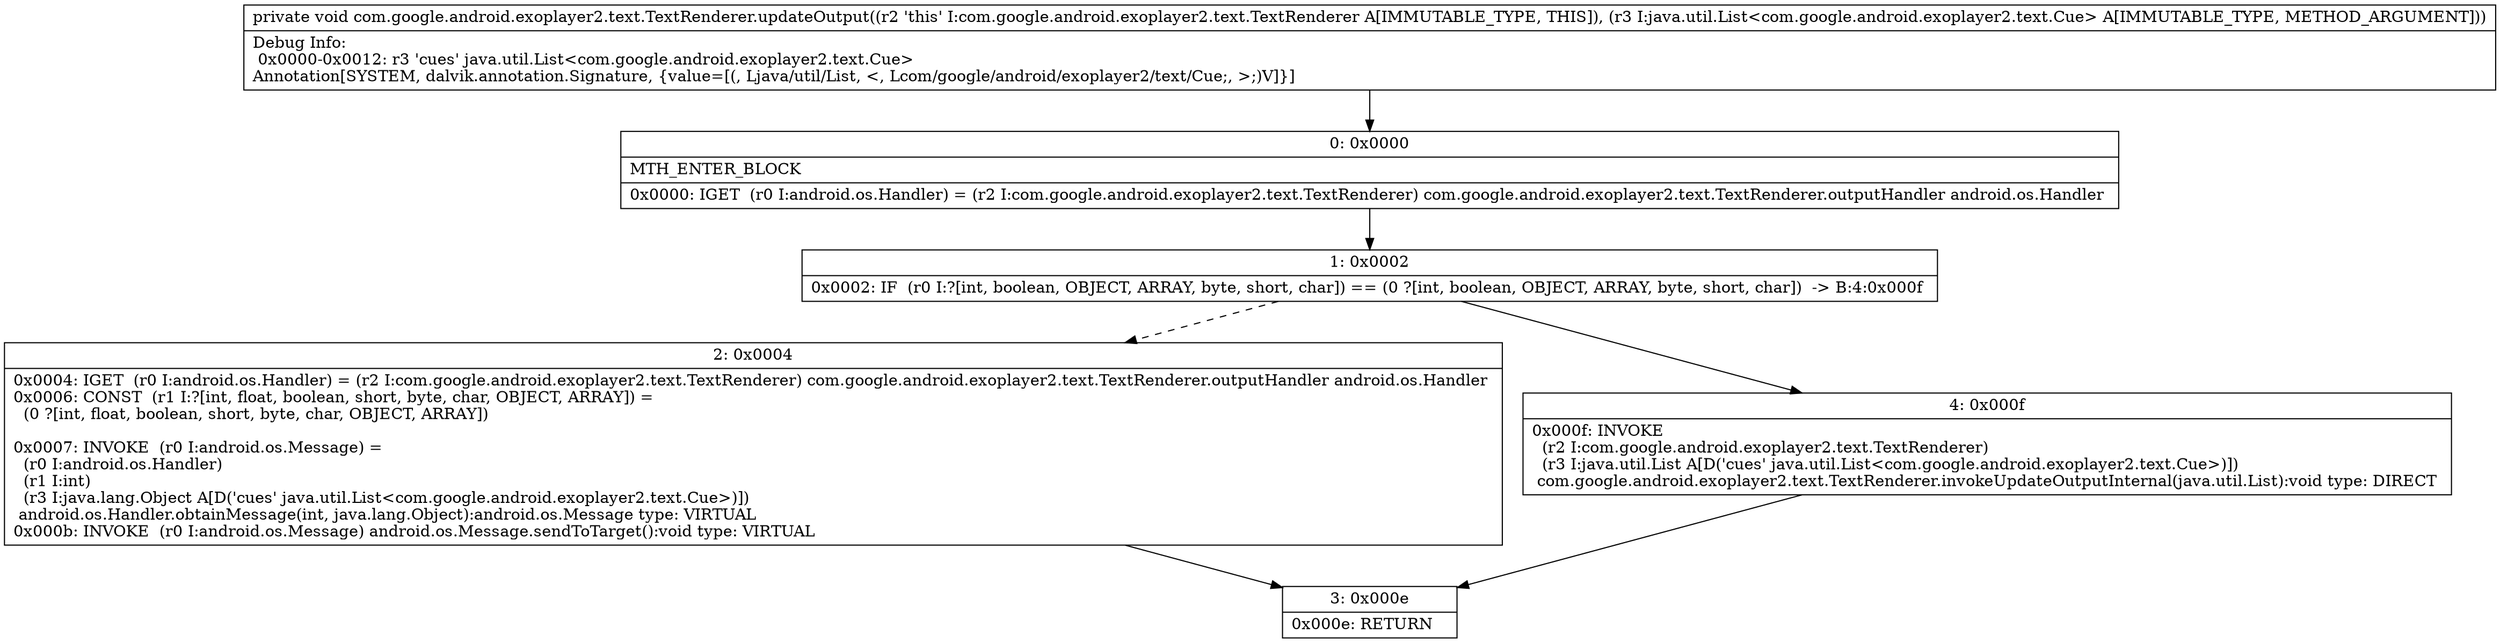 digraph "CFG forcom.google.android.exoplayer2.text.TextRenderer.updateOutput(Ljava\/util\/List;)V" {
Node_0 [shape=record,label="{0\:\ 0x0000|MTH_ENTER_BLOCK\l|0x0000: IGET  (r0 I:android.os.Handler) = (r2 I:com.google.android.exoplayer2.text.TextRenderer) com.google.android.exoplayer2.text.TextRenderer.outputHandler android.os.Handler \l}"];
Node_1 [shape=record,label="{1\:\ 0x0002|0x0002: IF  (r0 I:?[int, boolean, OBJECT, ARRAY, byte, short, char]) == (0 ?[int, boolean, OBJECT, ARRAY, byte, short, char])  \-\> B:4:0x000f \l}"];
Node_2 [shape=record,label="{2\:\ 0x0004|0x0004: IGET  (r0 I:android.os.Handler) = (r2 I:com.google.android.exoplayer2.text.TextRenderer) com.google.android.exoplayer2.text.TextRenderer.outputHandler android.os.Handler \l0x0006: CONST  (r1 I:?[int, float, boolean, short, byte, char, OBJECT, ARRAY]) = \l  (0 ?[int, float, boolean, short, byte, char, OBJECT, ARRAY])\l \l0x0007: INVOKE  (r0 I:android.os.Message) = \l  (r0 I:android.os.Handler)\l  (r1 I:int)\l  (r3 I:java.lang.Object A[D('cues' java.util.List\<com.google.android.exoplayer2.text.Cue\>)])\l android.os.Handler.obtainMessage(int, java.lang.Object):android.os.Message type: VIRTUAL \l0x000b: INVOKE  (r0 I:android.os.Message) android.os.Message.sendToTarget():void type: VIRTUAL \l}"];
Node_3 [shape=record,label="{3\:\ 0x000e|0x000e: RETURN   \l}"];
Node_4 [shape=record,label="{4\:\ 0x000f|0x000f: INVOKE  \l  (r2 I:com.google.android.exoplayer2.text.TextRenderer)\l  (r3 I:java.util.List A[D('cues' java.util.List\<com.google.android.exoplayer2.text.Cue\>)])\l com.google.android.exoplayer2.text.TextRenderer.invokeUpdateOutputInternal(java.util.List):void type: DIRECT \l}"];
MethodNode[shape=record,label="{private void com.google.android.exoplayer2.text.TextRenderer.updateOutput((r2 'this' I:com.google.android.exoplayer2.text.TextRenderer A[IMMUTABLE_TYPE, THIS]), (r3 I:java.util.List\<com.google.android.exoplayer2.text.Cue\> A[IMMUTABLE_TYPE, METHOD_ARGUMENT]))  | Debug Info:\l  0x0000\-0x0012: r3 'cues' java.util.List\<com.google.android.exoplayer2.text.Cue\>\lAnnotation[SYSTEM, dalvik.annotation.Signature, \{value=[(, Ljava\/util\/List, \<, Lcom\/google\/android\/exoplayer2\/text\/Cue;, \>;)V]\}]\l}"];
MethodNode -> Node_0;
Node_0 -> Node_1;
Node_1 -> Node_2[style=dashed];
Node_1 -> Node_4;
Node_2 -> Node_3;
Node_4 -> Node_3;
}

